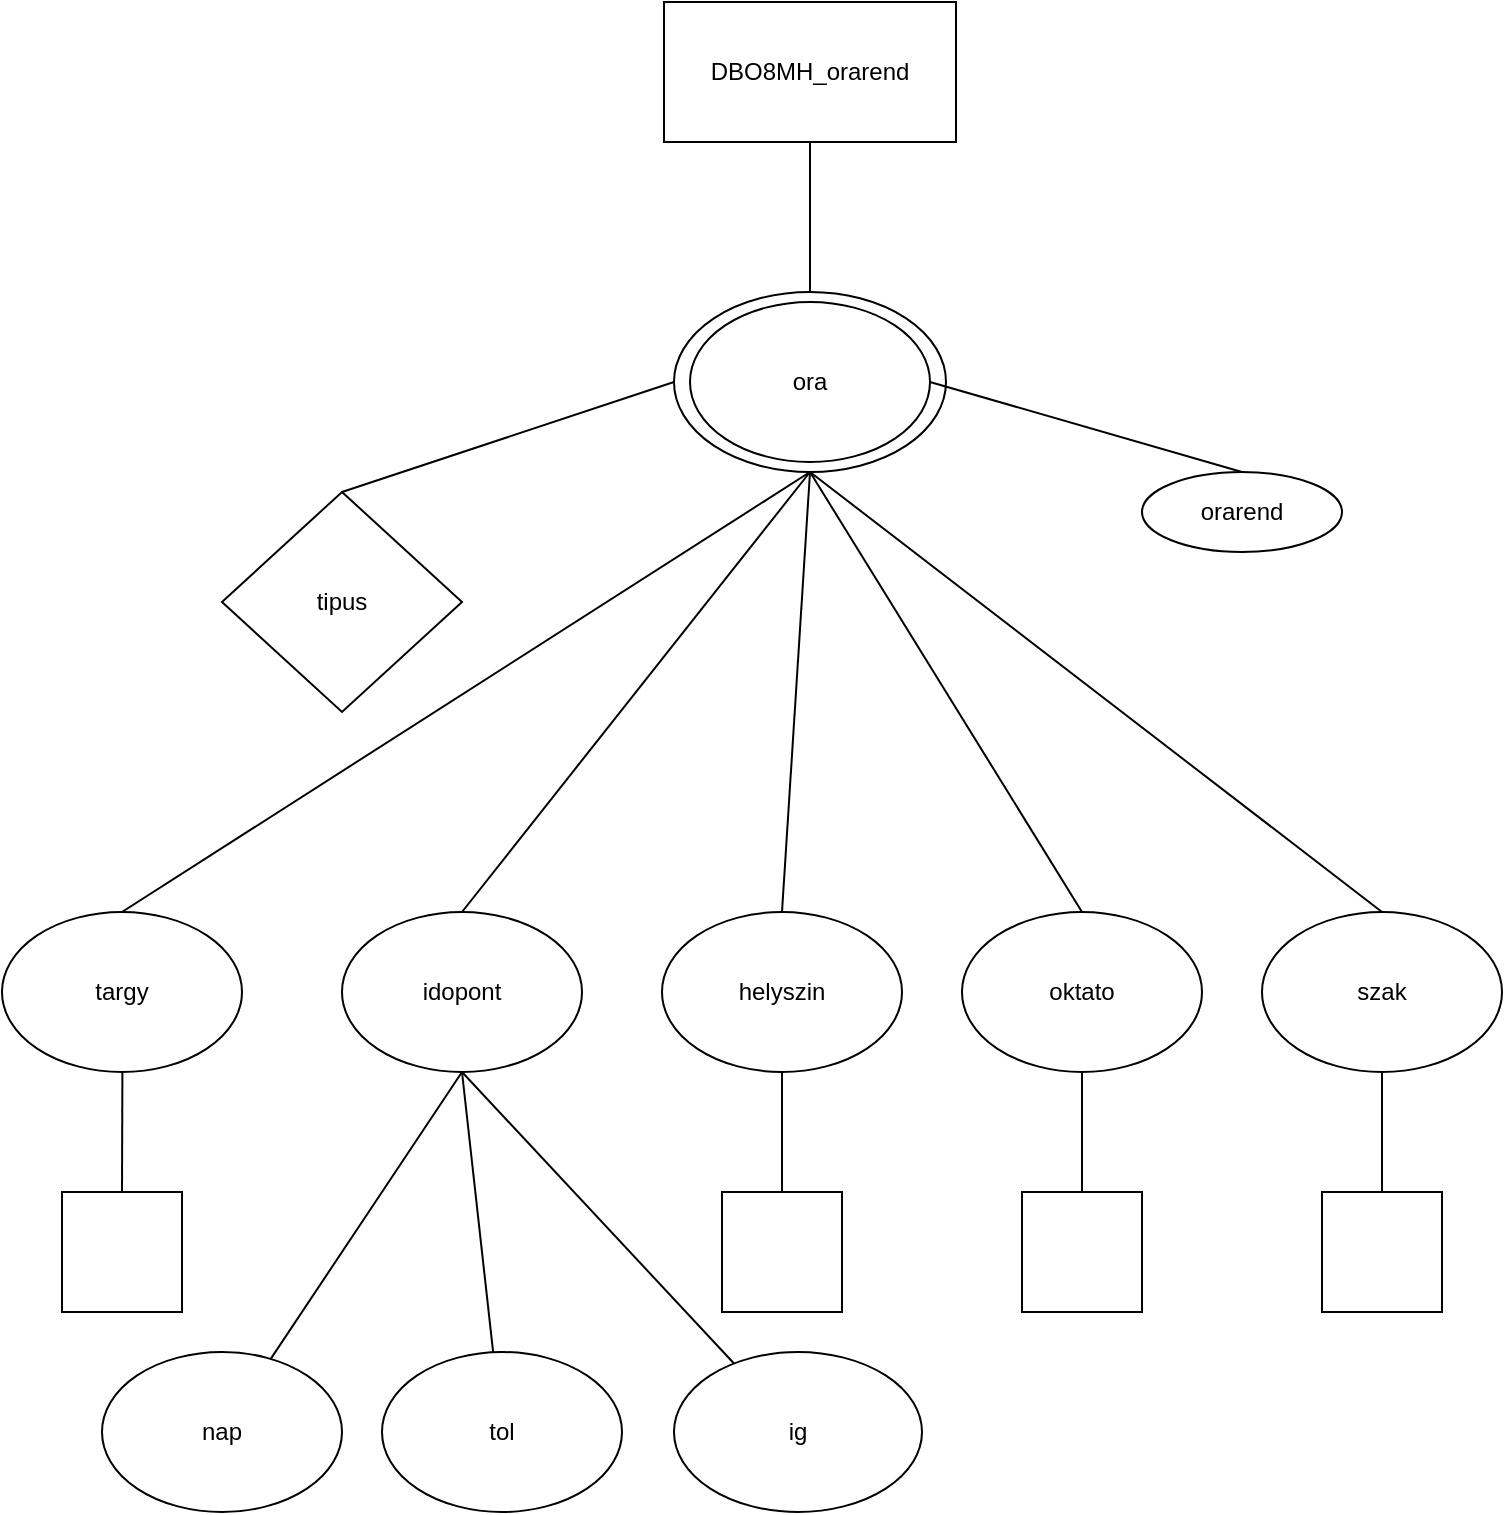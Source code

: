 <mxfile version="28.2.5">
  <diagram name="1 oldal" id="pysCxVvh43qZKnp-qLXR">
    <mxGraphModel dx="858" dy="451" grid="1" gridSize="10" guides="1" tooltips="1" connect="1" arrows="1" fold="1" page="1" pageScale="1" pageWidth="827" pageHeight="1169" math="0" shadow="0">
      <root>
        <mxCell id="0" />
        <mxCell id="1" parent="0" />
        <mxCell id="yeiWYQm5cX7X83a0ciJh-13" style="edgeStyle=none;rounded=0;orthogonalLoop=1;jettySize=auto;html=1;exitX=0;exitY=0.5;exitDx=0;exitDy=0;entryX=0.5;entryY=0;entryDx=0;entryDy=0;endArrow=none;endFill=0;" parent="1" source="yeiWYQm5cX7X83a0ciJh-3" target="yeiWYQm5cX7X83a0ciJh-10" edge="1">
          <mxGeometry relative="1" as="geometry" />
        </mxCell>
        <mxCell id="yeiWYQm5cX7X83a0ciJh-22" style="edgeStyle=none;rounded=0;orthogonalLoop=1;jettySize=auto;html=1;exitX=0.5;exitY=1;exitDx=0;exitDy=0;entryX=0.5;entryY=0;entryDx=0;entryDy=0;endArrow=none;endFill=0;" parent="1" source="yeiWYQm5cX7X83a0ciJh-3" target="yeiWYQm5cX7X83a0ciJh-18" edge="1">
          <mxGeometry relative="1" as="geometry" />
        </mxCell>
        <mxCell id="yeiWYQm5cX7X83a0ciJh-25" style="edgeStyle=none;rounded=0;orthogonalLoop=1;jettySize=auto;html=1;exitX=0.5;exitY=1;exitDx=0;exitDy=0;entryX=0.5;entryY=0;entryDx=0;entryDy=0;endArrow=none;endFill=0;" parent="1" source="yeiWYQm5cX7X83a0ciJh-3" target="yeiWYQm5cX7X83a0ciJh-15" edge="1">
          <mxGeometry relative="1" as="geometry" />
        </mxCell>
        <mxCell id="yeiWYQm5cX7X83a0ciJh-26" style="edgeStyle=none;rounded=0;orthogonalLoop=1;jettySize=auto;html=1;exitX=0.5;exitY=1;exitDx=0;exitDy=0;entryX=0.5;entryY=0;entryDx=0;entryDy=0;endArrow=none;endFill=0;" parent="1" source="yeiWYQm5cX7X83a0ciJh-3" target="yeiWYQm5cX7X83a0ciJh-17" edge="1">
          <mxGeometry relative="1" as="geometry" />
        </mxCell>
        <mxCell id="yeiWYQm5cX7X83a0ciJh-27" style="edgeStyle=none;rounded=0;orthogonalLoop=1;jettySize=auto;html=1;exitX=0.5;exitY=1;exitDx=0;exitDy=0;entryX=0.5;entryY=0;entryDx=0;entryDy=0;endArrow=none;endFill=0;" parent="1" source="yeiWYQm5cX7X83a0ciJh-3" target="yeiWYQm5cX7X83a0ciJh-19" edge="1">
          <mxGeometry relative="1" as="geometry" />
        </mxCell>
        <mxCell id="yeiWYQm5cX7X83a0ciJh-28" style="edgeStyle=none;rounded=0;orthogonalLoop=1;jettySize=auto;html=1;exitX=0.5;exitY=1;exitDx=0;exitDy=0;entryX=0.5;entryY=0;entryDx=0;entryDy=0;endArrow=none;endFill=0;" parent="1" source="yeiWYQm5cX7X83a0ciJh-3" target="yeiWYQm5cX7X83a0ciJh-16" edge="1">
          <mxGeometry relative="1" as="geometry" />
        </mxCell>
        <mxCell id="yeiWYQm5cX7X83a0ciJh-3" value="" style="ellipse;whiteSpace=wrap;html=1;" parent="1" vertex="1">
          <mxGeometry x="346" y="170" width="136" height="90" as="geometry" />
        </mxCell>
        <mxCell id="yeiWYQm5cX7X83a0ciJh-9" style="edgeStyle=none;rounded=0;orthogonalLoop=1;jettySize=auto;html=1;exitX=0.5;exitY=1;exitDx=0;exitDy=0;entryX=0.5;entryY=0;entryDx=0;entryDy=0;shape=wire;dashed=1;endArrow=none;endFill=0;" parent="1" source="TcYvfBm8OlP-Acenx7Fh-2" target="yeiWYQm5cX7X83a0ciJh-3" edge="1">
          <mxGeometry relative="1" as="geometry" />
        </mxCell>
        <mxCell id="yeiWYQm5cX7X83a0ciJh-14" style="edgeStyle=none;rounded=0;orthogonalLoop=1;jettySize=auto;html=1;exitX=1;exitY=0.5;exitDx=0;exitDy=0;endArrow=none;endFill=0;entryX=0.5;entryY=0;entryDx=0;entryDy=0;" parent="1" source="yeiWYQm5cX7X83a0ciJh-2" edge="1">
          <mxGeometry relative="1" as="geometry">
            <mxPoint x="630" y="260" as="targetPoint" />
          </mxGeometry>
        </mxCell>
        <mxCell id="yeiWYQm5cX7X83a0ciJh-2" value="ora" style="ellipse;whiteSpace=wrap;html=1;" parent="1" vertex="1">
          <mxGeometry x="354" y="175" width="120" height="80" as="geometry" />
        </mxCell>
        <mxCell id="yeiWYQm5cX7X83a0ciJh-10" value="tipus" style="shape=rhombus;perimeter=rhombusPerimeter;whiteSpace=wrap;html=1;align=center;" parent="1" vertex="1">
          <mxGeometry x="120" y="270" width="120" height="110" as="geometry" />
        </mxCell>
        <mxCell id="yeiWYQm5cX7X83a0ciJh-43" value="" style="edgeStyle=none;rounded=0;orthogonalLoop=1;jettySize=auto;html=1;exitX=0.5;exitY=1;exitDx=0;exitDy=0;endArrow=none;endFill=0;" parent="1" source="yeiWYQm5cX7X83a0ciJh-15" target="yeiWYQm5cX7X83a0ciJh-42" edge="1">
          <mxGeometry relative="1" as="geometry" />
        </mxCell>
        <mxCell id="yeiWYQm5cX7X83a0ciJh-45" value="" style="edgeStyle=none;rounded=0;orthogonalLoop=1;jettySize=auto;html=1;exitX=0.5;exitY=1;exitDx=0;exitDy=0;endArrow=none;endFill=0;" parent="1" source="yeiWYQm5cX7X83a0ciJh-15" target="yeiWYQm5cX7X83a0ciJh-44" edge="1">
          <mxGeometry relative="1" as="geometry" />
        </mxCell>
        <mxCell id="yeiWYQm5cX7X83a0ciJh-47" value="" style="edgeStyle=none;rounded=0;orthogonalLoop=1;jettySize=auto;html=1;exitX=0.5;exitY=1;exitDx=0;exitDy=0;endArrow=none;endFill=0;" parent="1" source="yeiWYQm5cX7X83a0ciJh-15" target="yeiWYQm5cX7X83a0ciJh-46" edge="1">
          <mxGeometry relative="1" as="geometry">
            <mxPoint x="240" y="560" as="sourcePoint" />
          </mxGeometry>
        </mxCell>
        <mxCell id="yeiWYQm5cX7X83a0ciJh-15" value="idopont" style="ellipse;whiteSpace=wrap;html=1;" parent="1" vertex="1">
          <mxGeometry x="180" y="480" width="120" height="80" as="geometry" />
        </mxCell>
        <mxCell id="yeiWYQm5cX7X83a0ciJh-50" style="edgeStyle=none;rounded=0;orthogonalLoop=1;jettySize=auto;html=1;exitX=0.5;exitY=1;exitDx=0;exitDy=0;entryX=0.5;entryY=0;entryDx=0;entryDy=0;endArrow=none;endFill=0;" parent="1" source="yeiWYQm5cX7X83a0ciJh-16" target="yeiWYQm5cX7X83a0ciJh-41" edge="1">
          <mxGeometry relative="1" as="geometry" />
        </mxCell>
        <mxCell id="yeiWYQm5cX7X83a0ciJh-16" value="szak" style="ellipse;whiteSpace=wrap;html=1;" parent="1" vertex="1">
          <mxGeometry x="640" y="480" width="120" height="80" as="geometry" />
        </mxCell>
        <mxCell id="yeiWYQm5cX7X83a0ciJh-48" style="edgeStyle=none;rounded=0;orthogonalLoop=1;jettySize=auto;html=1;exitX=0.5;exitY=1;exitDx=0;exitDy=0;endArrow=none;endFill=0;" parent="1" source="yeiWYQm5cX7X83a0ciJh-17" target="yeiWYQm5cX7X83a0ciJh-39" edge="1">
          <mxGeometry relative="1" as="geometry" />
        </mxCell>
        <mxCell id="yeiWYQm5cX7X83a0ciJh-17" value="helyszin" style="ellipse;whiteSpace=wrap;html=1;" parent="1" vertex="1">
          <mxGeometry x="340" y="480" width="120" height="80" as="geometry" />
        </mxCell>
        <mxCell id="yeiWYQm5cX7X83a0ciJh-31" value="" style="edgeStyle=none;rounded=0;orthogonalLoop=1;jettySize=auto;html=1;endArrow=none;endFill=0;" parent="1" source="yeiWYQm5cX7X83a0ciJh-18" target="yeiWYQm5cX7X83a0ciJh-30" edge="1">
          <mxGeometry relative="1" as="geometry" />
        </mxCell>
        <mxCell id="yeiWYQm5cX7X83a0ciJh-18" value="targy" style="ellipse;whiteSpace=wrap;html=1;" parent="1" vertex="1">
          <mxGeometry x="10" y="480" width="120" height="80" as="geometry" />
        </mxCell>
        <mxCell id="yeiWYQm5cX7X83a0ciJh-49" style="edgeStyle=none;rounded=0;orthogonalLoop=1;jettySize=auto;html=1;exitX=0.5;exitY=1;exitDx=0;exitDy=0;entryX=0.5;entryY=0;entryDx=0;entryDy=0;endArrow=none;endFill=0;" parent="1" source="yeiWYQm5cX7X83a0ciJh-19" target="yeiWYQm5cX7X83a0ciJh-40" edge="1">
          <mxGeometry relative="1" as="geometry" />
        </mxCell>
        <mxCell id="yeiWYQm5cX7X83a0ciJh-19" value="oktato" style="ellipse;whiteSpace=wrap;html=1;" parent="1" vertex="1">
          <mxGeometry x="490" y="480" width="120" height="80" as="geometry" />
        </mxCell>
        <mxCell id="yeiWYQm5cX7X83a0ciJh-30" value="" style="whiteSpace=wrap;html=1;" parent="1" vertex="1">
          <mxGeometry x="40" y="620" width="60" height="60" as="geometry" />
        </mxCell>
        <mxCell id="yeiWYQm5cX7X83a0ciJh-39" value="" style="whiteSpace=wrap;html=1;" parent="1" vertex="1">
          <mxGeometry x="370" y="620" width="60" height="60" as="geometry" />
        </mxCell>
        <mxCell id="yeiWYQm5cX7X83a0ciJh-40" value="" style="whiteSpace=wrap;html=1;" parent="1" vertex="1">
          <mxGeometry x="520" y="620" width="60" height="60" as="geometry" />
        </mxCell>
        <mxCell id="yeiWYQm5cX7X83a0ciJh-41" value="" style="whiteSpace=wrap;html=1;" parent="1" vertex="1">
          <mxGeometry x="670" y="620" width="60" height="60" as="geometry" />
        </mxCell>
        <mxCell id="yeiWYQm5cX7X83a0ciJh-42" value="nap" style="ellipse;whiteSpace=wrap;html=1;" parent="1" vertex="1">
          <mxGeometry x="60" y="700" width="120" height="80" as="geometry" />
        </mxCell>
        <mxCell id="yeiWYQm5cX7X83a0ciJh-44" value="tol" style="ellipse;whiteSpace=wrap;html=1;" parent="1" vertex="1">
          <mxGeometry x="200" y="700" width="120" height="80" as="geometry" />
        </mxCell>
        <mxCell id="yeiWYQm5cX7X83a0ciJh-46" value="ig" style="ellipse;whiteSpace=wrap;html=1;" parent="1" vertex="1">
          <mxGeometry x="346" y="700" width="124" height="80" as="geometry" />
        </mxCell>
        <mxCell id="TcYvfBm8OlP-Acenx7Fh-1" value="orarend" style="ellipse;whiteSpace=wrap;html=1;align=center;" vertex="1" parent="1">
          <mxGeometry x="580" y="260" width="100" height="40" as="geometry" />
        </mxCell>
        <mxCell id="TcYvfBm8OlP-Acenx7Fh-2" value="DBO8MH_orarend" style="whiteSpace=wrap;html=1;align=center;" vertex="1" parent="1">
          <mxGeometry x="341" y="25" width="146" height="70" as="geometry" />
        </mxCell>
      </root>
    </mxGraphModel>
  </diagram>
</mxfile>
